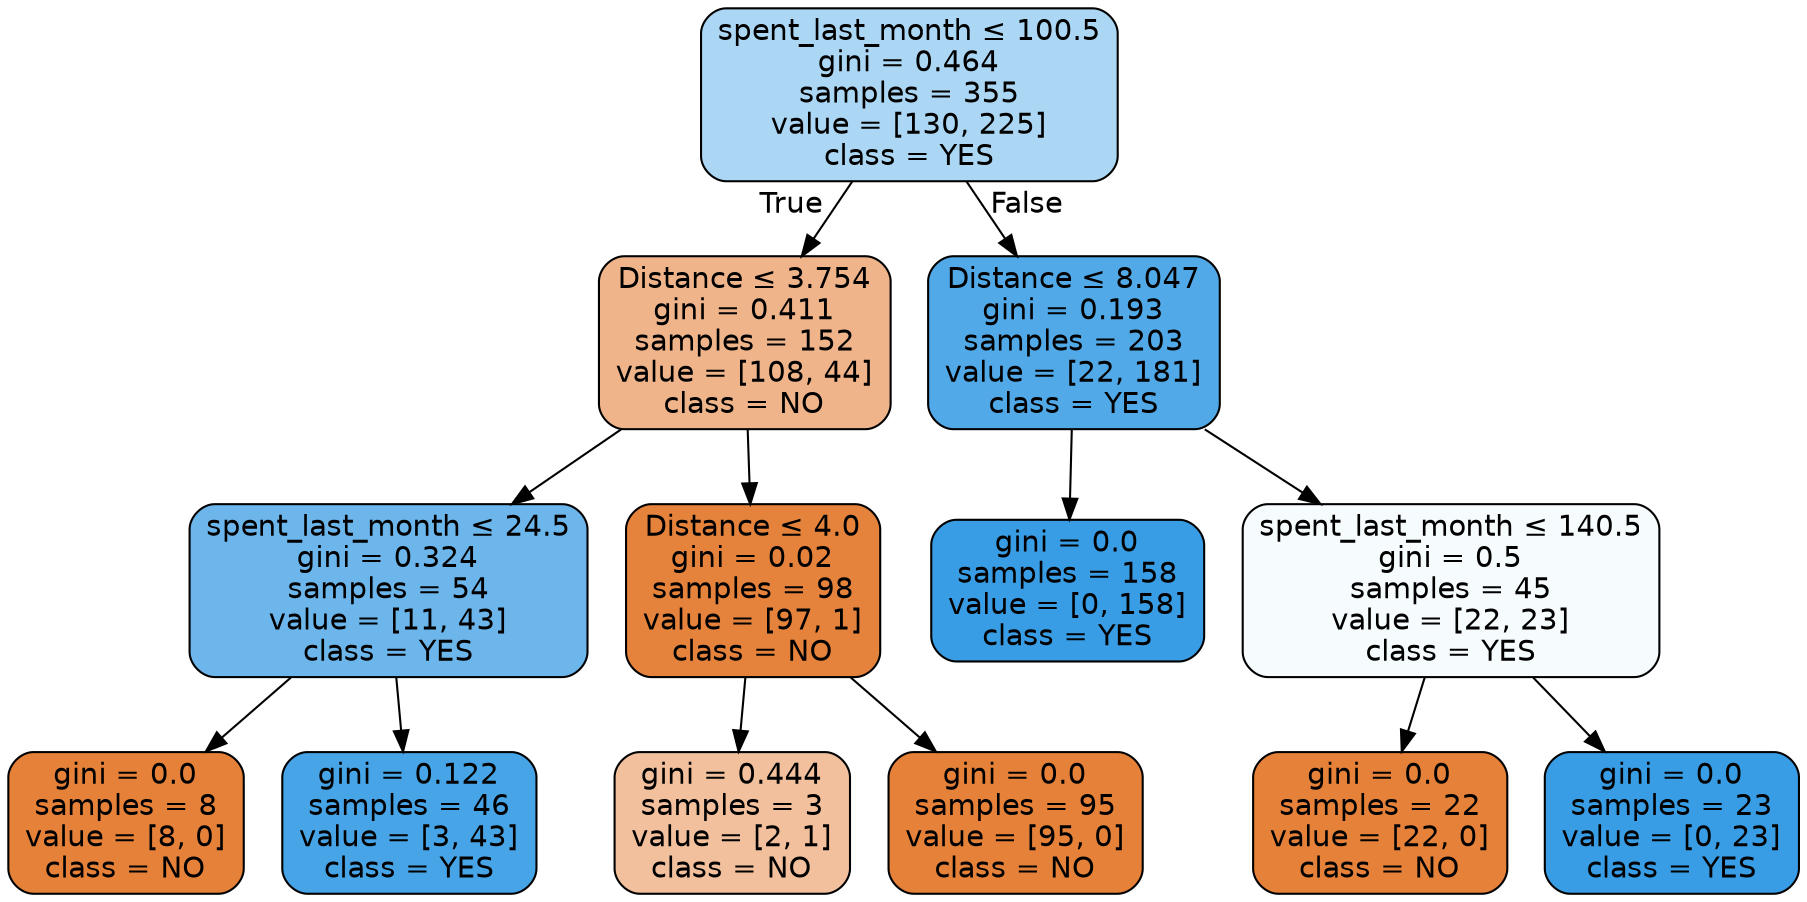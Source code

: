 digraph Tree {
node [shape=box, style="filled, rounded", color="black", fontname=helvetica] ;
edge [fontname=helvetica] ;
0 [label=<spent_last_month &le; 100.5<br/>gini = 0.464<br/>samples = 355<br/>value = [130, 225]<br/>class = YES>, fillcolor="#abd6f4"] ;
1 [label=<Distance &le; 3.754<br/>gini = 0.411<br/>samples = 152<br/>value = [108, 44]<br/>class = NO>, fillcolor="#f0b48a"] ;
0 -> 1 [labeldistance=2.5, labelangle=45, headlabel="True"] ;
2 [label=<spent_last_month &le; 24.5<br/>gini = 0.324<br/>samples = 54<br/>value = [11, 43]<br/>class = YES>, fillcolor="#6cb6ec"] ;
1 -> 2 ;
3 [label=<gini = 0.0<br/>samples = 8<br/>value = [8, 0]<br/>class = NO>, fillcolor="#e58139"] ;
2 -> 3 ;
4 [label=<gini = 0.122<br/>samples = 46<br/>value = [3, 43]<br/>class = YES>, fillcolor="#47a4e7"] ;
2 -> 4 ;
5 [label=<Distance &le; 4.0<br/>gini = 0.02<br/>samples = 98<br/>value = [97, 1]<br/>class = NO>, fillcolor="#e5823b"] ;
1 -> 5 ;
6 [label=<gini = 0.444<br/>samples = 3<br/>value = [2, 1]<br/>class = NO>, fillcolor="#f2c09c"] ;
5 -> 6 ;
7 [label=<gini = 0.0<br/>samples = 95<br/>value = [95, 0]<br/>class = NO>, fillcolor="#e58139"] ;
5 -> 7 ;
8 [label=<Distance &le; 8.047<br/>gini = 0.193<br/>samples = 203<br/>value = [22, 181]<br/>class = YES>, fillcolor="#51a9e8"] ;
0 -> 8 [labeldistance=2.5, labelangle=-45, headlabel="False"] ;
9 [label=<gini = 0.0<br/>samples = 158<br/>value = [0, 158]<br/>class = YES>, fillcolor="#399de5"] ;
8 -> 9 ;
10 [label=<spent_last_month &le; 140.5<br/>gini = 0.5<br/>samples = 45<br/>value = [22, 23]<br/>class = YES>, fillcolor="#f6fbfe"] ;
8 -> 10 ;
11 [label=<gini = 0.0<br/>samples = 22<br/>value = [22, 0]<br/>class = NO>, fillcolor="#e58139"] ;
10 -> 11 ;
12 [label=<gini = 0.0<br/>samples = 23<br/>value = [0, 23]<br/>class = YES>, fillcolor="#399de5"] ;
10 -> 12 ;
}